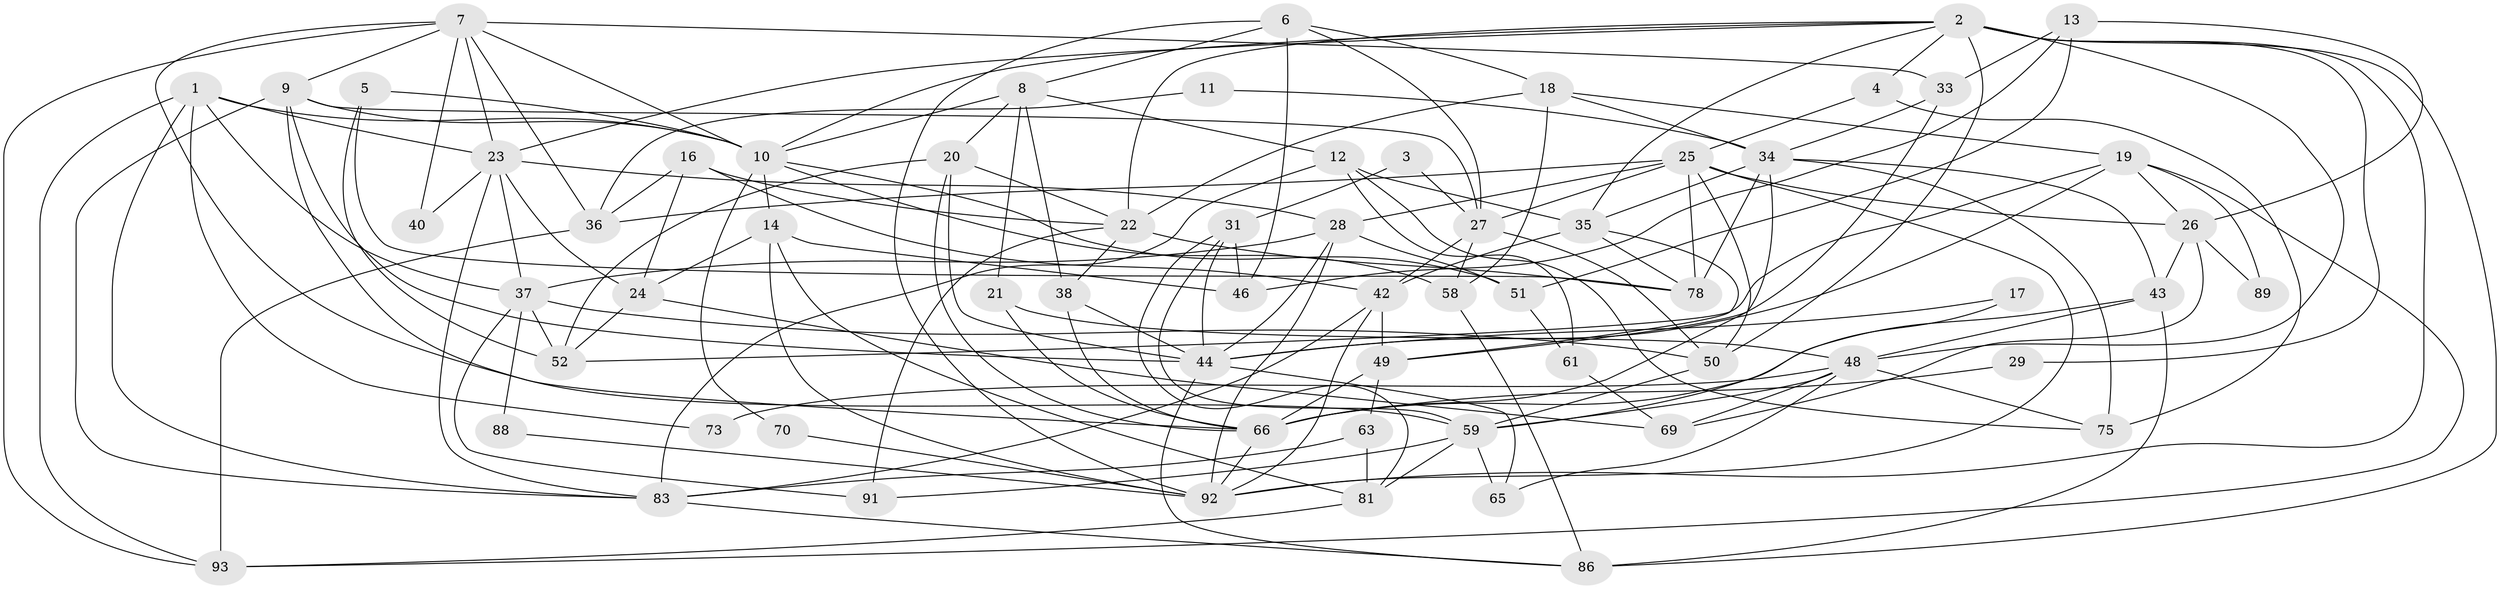 // original degree distribution, {6: 0.12871287128712872, 2: 0.15841584158415842, 3: 0.24752475247524752, 5: 0.18811881188118812, 7: 0.039603960396039604, 4: 0.2376237623762376}
// Generated by graph-tools (version 1.1) at 2025/11/02/27/25 16:11:19]
// undirected, 64 vertices, 163 edges
graph export_dot {
graph [start="1"]
  node [color=gray90,style=filled];
  1;
  2 [super="+47"];
  3;
  4;
  5;
  6;
  7 [super="+15"];
  8 [super="+87"];
  9;
  10 [super="+54"];
  11;
  12 [super="+76"];
  13;
  14 [super="+39"];
  16 [super="+72"];
  17;
  18 [super="+41"];
  19 [super="+45"];
  20 [super="+90"];
  21;
  22 [super="+30"];
  23 [super="+80"];
  24 [super="+32"];
  25 [super="+98"];
  26 [super="+82"];
  27 [super="+68"];
  28 [super="+60"];
  29;
  31 [super="+64"];
  33;
  34 [super="+57"];
  35 [super="+94"];
  36 [super="+53"];
  37 [super="+71"];
  38;
  40;
  42;
  43 [super="+74"];
  44 [super="+67"];
  46 [super="+62"];
  48 [super="+56"];
  49 [super="+96"];
  50 [super="+100"];
  51;
  52 [super="+55"];
  58;
  59 [super="+77"];
  61;
  63;
  65 [super="+79"];
  66 [super="+84"];
  69 [super="+95"];
  70;
  73;
  75;
  78 [super="+97"];
  81;
  83 [super="+85"];
  86;
  88;
  89;
  91;
  92 [super="+101"];
  93 [super="+99"];
  1 -- 83;
  1 -- 23;
  1 -- 73;
  1 -- 93;
  1 -- 10;
  1 -- 37;
  2 -- 10;
  2 -- 29;
  2 -- 50;
  2 -- 35;
  2 -- 4;
  2 -- 86;
  2 -- 23;
  2 -- 92;
  2 -- 22;
  2 -- 48;
  3 -- 27;
  3 -- 31;
  4 -- 75;
  4 -- 25;
  5 -- 10;
  5 -- 52;
  5 -- 78;
  6 -- 8;
  6 -- 18;
  6 -- 46;
  6 -- 92;
  6 -- 27;
  7 -- 33;
  7 -- 10;
  7 -- 23;
  7 -- 40;
  7 -- 36;
  7 -- 9;
  7 -- 59;
  7 -- 93;
  8 -- 10;
  8 -- 20;
  8 -- 38;
  8 -- 21;
  8 -- 12;
  9 -- 27;
  9 -- 10;
  9 -- 66;
  9 -- 44;
  9 -- 83;
  10 -- 58;
  10 -- 51;
  10 -- 70;
  10 -- 14;
  11 -- 34;
  11 -- 36;
  12 -- 83;
  12 -- 35;
  12 -- 75;
  12 -- 61;
  13 -- 33;
  13 -- 51;
  13 -- 26;
  13 -- 46;
  14 -- 46;
  14 -- 92;
  14 -- 24;
  14 -- 81;
  16 -- 24;
  16 -- 36;
  16 -- 42;
  16 -- 22;
  17 -- 59;
  17 -- 44;
  18 -- 22;
  18 -- 19;
  18 -- 34;
  18 -- 58;
  19 -- 44;
  19 -- 52;
  19 -- 89;
  19 -- 26;
  19 -- 93;
  20 -- 66;
  20 -- 22;
  20 -- 52;
  20 -- 44;
  21 -- 48;
  21 -- 66;
  22 -- 78;
  22 -- 38;
  22 -- 91;
  23 -- 83;
  23 -- 37;
  23 -- 40;
  23 -- 24;
  23 -- 28;
  24 -- 69;
  24 -- 52;
  25 -- 26;
  25 -- 27;
  25 -- 36;
  25 -- 78;
  25 -- 92;
  25 -- 50;
  25 -- 28;
  26 -- 89;
  26 -- 69;
  26 -- 43;
  27 -- 42;
  27 -- 50;
  27 -- 58;
  28 -- 92;
  28 -- 51;
  28 -- 44;
  28 -- 37;
  29 -- 66;
  31 -- 59;
  31 -- 81;
  31 -- 46;
  31 -- 44;
  33 -- 49;
  33 -- 34;
  34 -- 75;
  34 -- 43;
  34 -- 78;
  34 -- 35;
  34 -- 66;
  35 -- 49;
  35 -- 42;
  35 -- 78;
  36 -- 93;
  37 -- 52 [weight=2];
  37 -- 88;
  37 -- 50;
  37 -- 91;
  38 -- 66;
  38 -- 44;
  42 -- 92;
  42 -- 49;
  42 -- 83;
  43 -- 48;
  43 -- 86;
  43 -- 66;
  44 -- 86;
  44 -- 65;
  48 -- 75;
  48 -- 65;
  48 -- 73;
  48 -- 59;
  48 -- 69;
  49 -- 66 [weight=2];
  49 -- 63;
  50 -- 59;
  51 -- 61;
  58 -- 86;
  59 -- 81;
  59 -- 65;
  59 -- 91;
  61 -- 69;
  63 -- 83;
  63 -- 81;
  66 -- 92;
  70 -- 92;
  81 -- 93;
  83 -- 86;
  88 -- 92;
}
